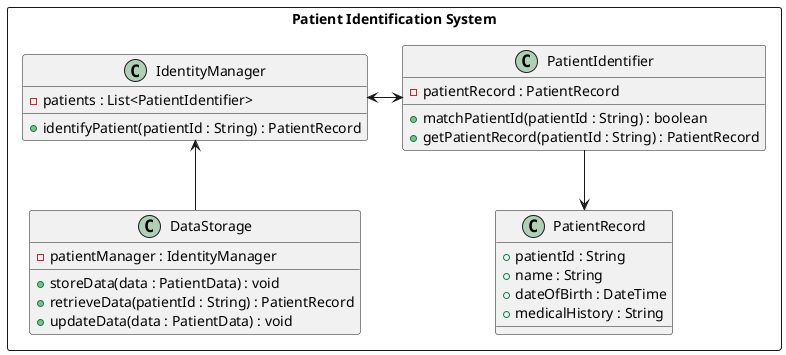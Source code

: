 @startuml Patient Identification System Class Diagram

rectangle "Patient Identification System" as PIS {
  class "DataStorage" as DS {
        -patientManager : IdentityManager
        +storeData(data : PatientData) : void
        +retrieveData(patientId : String) : PatientRecord
        +updateData(data : PatientData) : void
    }

    class "PatientIdentifier" as PI {
        -patientRecord : PatientRecord
        +matchPatientId(patientId : String) : boolean
        +getPatientRecord(patientId : String) : PatientRecord
    }

    PI -down-> PR

    class "PatientRecord" as PR {
        +patientId : String
        +name : String
        +dateOfBirth : DateTime
        +medicalHistory : String
    }

    class "IdentityManager" as IM {
        -patients : List<PatientIdentifier>
        +identifyPatient(patientId : String) : PatientRecord
    }

    IM <-right-> PI
    DS -up-> IM
}

@enduml